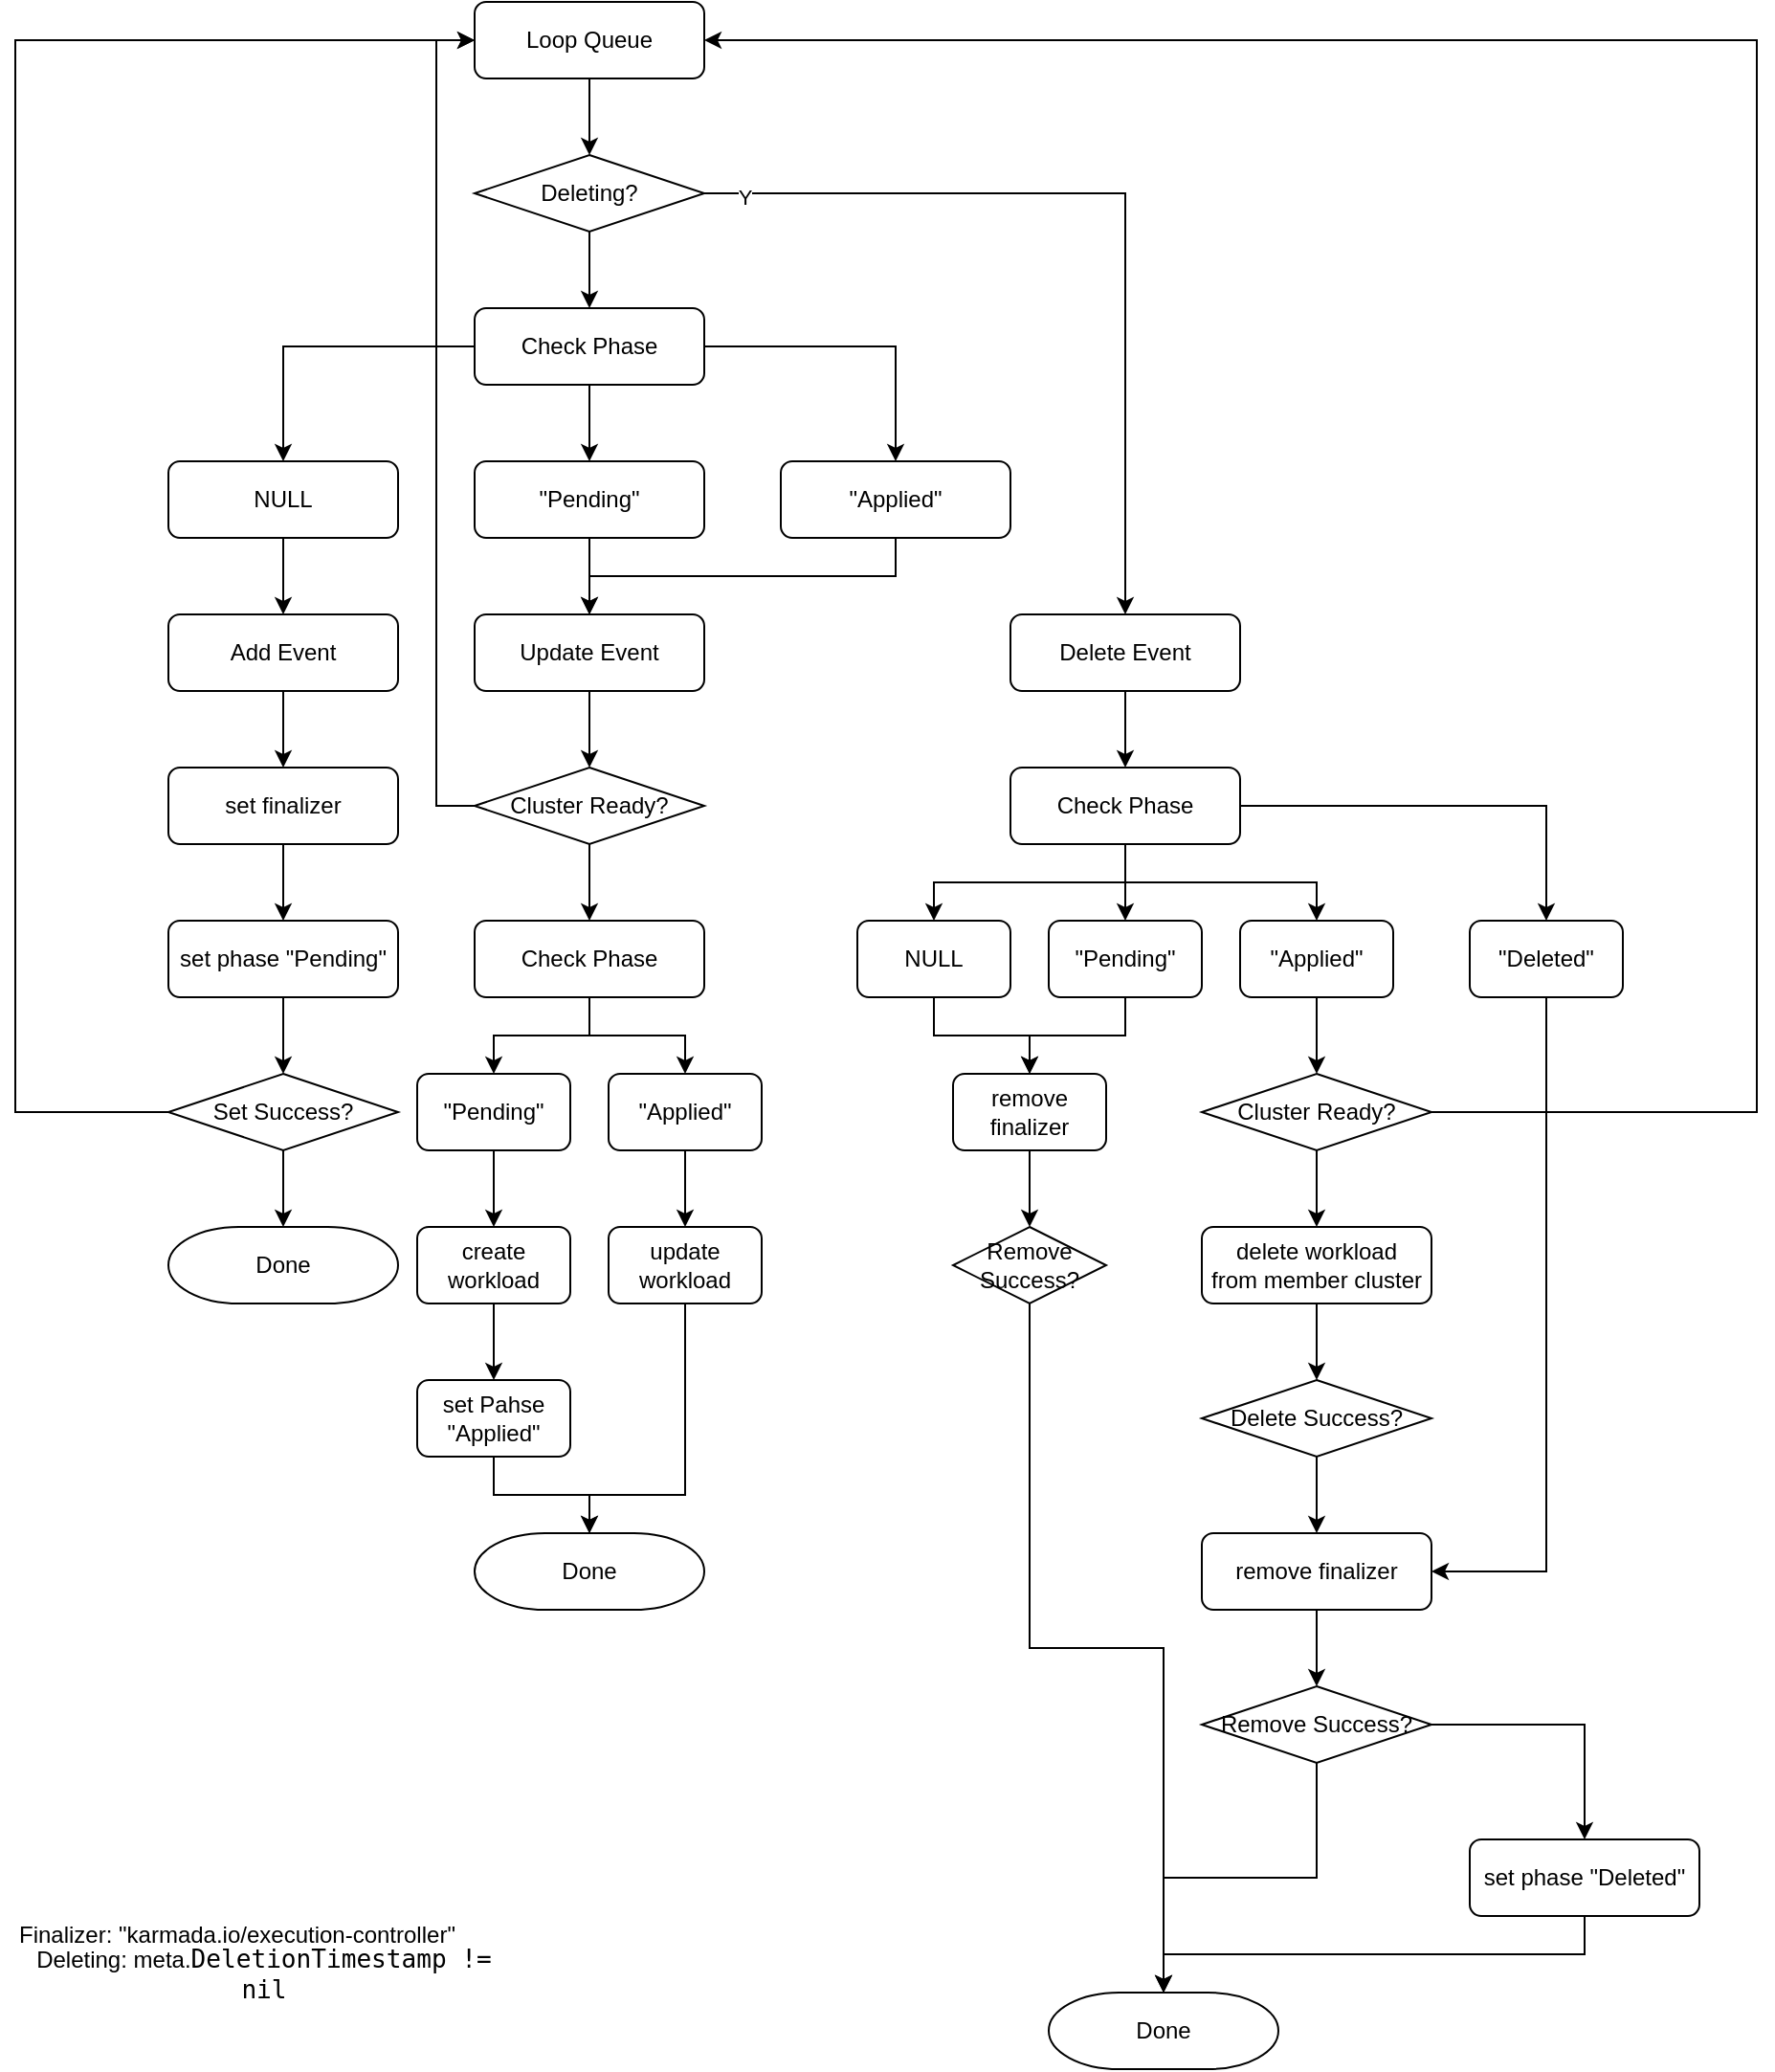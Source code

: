 <mxfile version="12.9.13" type="device"><diagram id="C5RBs43oDa-KdzZeNtuy" name="Page-1"><mxGraphModel dx="1634" dy="835" grid="1" gridSize="10" guides="1" tooltips="1" connect="1" arrows="1" fold="1" page="1" pageScale="1" pageWidth="827" pageHeight="1169" math="0" shadow="0"><root><mxCell id="WIyWlLk6GJQsqaUBKTNV-0"/><mxCell id="WIyWlLk6GJQsqaUBKTNV-1" parent="WIyWlLk6GJQsqaUBKTNV-0"/><mxCell id="we85i9qG4CUHrG2p9SjP-51" value="" style="edgeStyle=orthogonalEdgeStyle;rounded=0;orthogonalLoop=1;jettySize=auto;html=1;" edge="1" parent="WIyWlLk6GJQsqaUBKTNV-1" source="we85i9qG4CUHrG2p9SjP-1" target="we85i9qG4CUHrG2p9SjP-25"><mxGeometry relative="1" as="geometry"/></mxCell><mxCell id="we85i9qG4CUHrG2p9SjP-1" value="Loop Queue" style="rounded=1;whiteSpace=wrap;html=1;" vertex="1" parent="WIyWlLk6GJQsqaUBKTNV-1"><mxGeometry x="440" y="40" width="120" height="40" as="geometry"/></mxCell><mxCell id="we85i9qG4CUHrG2p9SjP-53" value="" style="edgeStyle=orthogonalEdgeStyle;rounded=0;orthogonalLoop=1;jettySize=auto;html=1;" edge="1" parent="WIyWlLk6GJQsqaUBKTNV-1" source="we85i9qG4CUHrG2p9SjP-2" target="we85i9qG4CUHrG2p9SjP-23"><mxGeometry relative="1" as="geometry"/></mxCell><mxCell id="we85i9qG4CUHrG2p9SjP-2" value="Add Event" style="rounded=1;whiteSpace=wrap;html=1;" vertex="1" parent="WIyWlLk6GJQsqaUBKTNV-1"><mxGeometry x="280" y="360" width="120" height="40" as="geometry"/></mxCell><mxCell id="we85i9qG4CUHrG2p9SjP-73" value="" style="edgeStyle=orthogonalEdgeStyle;rounded=0;orthogonalLoop=1;jettySize=auto;html=1;" edge="1" parent="WIyWlLk6GJQsqaUBKTNV-1" source="we85i9qG4CUHrG2p9SjP-3" target="we85i9qG4CUHrG2p9SjP-72"><mxGeometry relative="1" as="geometry"/></mxCell><mxCell id="we85i9qG4CUHrG2p9SjP-3" value="Update Event" style="rounded=1;whiteSpace=wrap;html=1;" vertex="1" parent="WIyWlLk6GJQsqaUBKTNV-1"><mxGeometry x="440" y="360" width="120" height="40" as="geometry"/></mxCell><mxCell id="we85i9qG4CUHrG2p9SjP-107" value="" style="edgeStyle=orthogonalEdgeStyle;rounded=0;orthogonalLoop=1;jettySize=auto;html=1;" edge="1" parent="WIyWlLk6GJQsqaUBKTNV-1" source="we85i9qG4CUHrG2p9SjP-4" target="we85i9qG4CUHrG2p9SjP-95"><mxGeometry relative="1" as="geometry"/></mxCell><mxCell id="we85i9qG4CUHrG2p9SjP-4" value="Delete Event" style="rounded=1;whiteSpace=wrap;html=1;" vertex="1" parent="WIyWlLk6GJQsqaUBKTNV-1"><mxGeometry x="720" y="360" width="120" height="40" as="geometry"/></mxCell><mxCell id="we85i9qG4CUHrG2p9SjP-7" value="" style="edgeStyle=orthogonalEdgeStyle;rounded=0;orthogonalLoop=1;jettySize=auto;html=1;" edge="1" parent="WIyWlLk6GJQsqaUBKTNV-1" source="we85i9qG4CUHrG2p9SjP-5" target="we85i9qG4CUHrG2p9SjP-6"><mxGeometry relative="1" as="geometry"/></mxCell><mxCell id="we85i9qG4CUHrG2p9SjP-121" style="edgeStyle=orthogonalEdgeStyle;rounded=0;orthogonalLoop=1;jettySize=auto;html=1;entryX=1;entryY=0.5;entryDx=0;entryDy=0;" edge="1" parent="WIyWlLk6GJQsqaUBKTNV-1" source="we85i9qG4CUHrG2p9SjP-5" target="we85i9qG4CUHrG2p9SjP-1"><mxGeometry relative="1" as="geometry"><Array as="points"><mxPoint x="1110" y="620"/><mxPoint x="1110" y="60"/></Array></mxGeometry></mxCell><mxCell id="we85i9qG4CUHrG2p9SjP-5" value="Cluster Ready?" style="strokeWidth=1;html=1;shape=mxgraph.flowchart.decision;whiteSpace=wrap;" vertex="1" parent="WIyWlLk6GJQsqaUBKTNV-1"><mxGeometry x="820" y="600" width="120" height="40" as="geometry"/></mxCell><mxCell id="we85i9qG4CUHrG2p9SjP-11" value="" style="edgeStyle=orthogonalEdgeStyle;rounded=0;orthogonalLoop=1;jettySize=auto;html=1;" edge="1" parent="WIyWlLk6GJQsqaUBKTNV-1" source="we85i9qG4CUHrG2p9SjP-6" target="we85i9qG4CUHrG2p9SjP-10"><mxGeometry relative="1" as="geometry"/></mxCell><mxCell id="we85i9qG4CUHrG2p9SjP-6" value="delete workload&lt;br&gt;from member cluster" style="rounded=1;whiteSpace=wrap;html=1;" vertex="1" parent="WIyWlLk6GJQsqaUBKTNV-1"><mxGeometry x="820" y="680" width="120" height="40" as="geometry"/></mxCell><mxCell id="we85i9qG4CUHrG2p9SjP-13" value="" style="edgeStyle=orthogonalEdgeStyle;rounded=0;orthogonalLoop=1;jettySize=auto;html=1;" edge="1" parent="WIyWlLk6GJQsqaUBKTNV-1" source="we85i9qG4CUHrG2p9SjP-10" target="we85i9qG4CUHrG2p9SjP-12"><mxGeometry relative="1" as="geometry"/></mxCell><mxCell id="we85i9qG4CUHrG2p9SjP-10" value="Delete Success?" style="strokeWidth=1;html=1;shape=mxgraph.flowchart.decision;whiteSpace=wrap;" vertex="1" parent="WIyWlLk6GJQsqaUBKTNV-1"><mxGeometry x="820" y="760" width="120" height="40" as="geometry"/></mxCell><mxCell id="we85i9qG4CUHrG2p9SjP-120" value="" style="edgeStyle=orthogonalEdgeStyle;rounded=0;orthogonalLoop=1;jettySize=auto;html=1;" edge="1" parent="WIyWlLk6GJQsqaUBKTNV-1" source="we85i9qG4CUHrG2p9SjP-12" target="we85i9qG4CUHrG2p9SjP-18"><mxGeometry relative="1" as="geometry"/></mxCell><mxCell id="we85i9qG4CUHrG2p9SjP-12" value="remove finalizer" style="rounded=1;whiteSpace=wrap;html=1;" vertex="1" parent="WIyWlLk6GJQsqaUBKTNV-1"><mxGeometry x="820" y="840" width="120" height="40" as="geometry"/></mxCell><mxCell id="we85i9qG4CUHrG2p9SjP-119" style="edgeStyle=orthogonalEdgeStyle;rounded=0;orthogonalLoop=1;jettySize=auto;html=1;entryX=0.5;entryY=0;entryDx=0;entryDy=0;entryPerimeter=0;" edge="1" parent="WIyWlLk6GJQsqaUBKTNV-1" source="we85i9qG4CUHrG2p9SjP-18" target="we85i9qG4CUHrG2p9SjP-102"><mxGeometry relative="1" as="geometry"/></mxCell><mxCell id="we85i9qG4CUHrG2p9SjP-123" style="edgeStyle=orthogonalEdgeStyle;rounded=0;orthogonalLoop=1;jettySize=auto;html=1;entryX=0.5;entryY=0;entryDx=0;entryDy=0;" edge="1" parent="WIyWlLk6GJQsqaUBKTNV-1" source="we85i9qG4CUHrG2p9SjP-18" target="we85i9qG4CUHrG2p9SjP-122"><mxGeometry relative="1" as="geometry"/></mxCell><mxCell id="we85i9qG4CUHrG2p9SjP-18" value="Remove Success?" style="strokeWidth=1;html=1;shape=mxgraph.flowchart.decision;whiteSpace=wrap;" vertex="1" parent="WIyWlLk6GJQsqaUBKTNV-1"><mxGeometry x="820" y="920" width="120" height="40" as="geometry"/></mxCell><mxCell id="we85i9qG4CUHrG2p9SjP-54" value="" style="edgeStyle=orthogonalEdgeStyle;rounded=0;orthogonalLoop=1;jettySize=auto;html=1;" edge="1" parent="WIyWlLk6GJQsqaUBKTNV-1" source="we85i9qG4CUHrG2p9SjP-23"><mxGeometry relative="1" as="geometry"><mxPoint x="340" y="520" as="targetPoint"/></mxGeometry></mxCell><mxCell id="we85i9qG4CUHrG2p9SjP-23" value="set finalizer" style="rounded=1;whiteSpace=wrap;html=1;" vertex="1" parent="WIyWlLk6GJQsqaUBKTNV-1"><mxGeometry x="280" y="440" width="120" height="40" as="geometry"/></mxCell><mxCell id="we85i9qG4CUHrG2p9SjP-24" value="Finalizer: &quot;karmada.io/execution-controller&quot;" style="text;html=1;strokeColor=none;fillColor=none;align=left;verticalAlign=middle;whiteSpace=wrap;rounded=0;fontStyle=0" vertex="1" parent="WIyWlLk6GJQsqaUBKTNV-1"><mxGeometry x="200" y="1040" width="320" height="20" as="geometry"/></mxCell><mxCell id="we85i9qG4CUHrG2p9SjP-39" style="edgeStyle=orthogonalEdgeStyle;rounded=0;orthogonalLoop=1;jettySize=auto;html=1;entryX=0.5;entryY=0;entryDx=0;entryDy=0;" edge="1" parent="WIyWlLk6GJQsqaUBKTNV-1" source="we85i9qG4CUHrG2p9SjP-25" target="we85i9qG4CUHrG2p9SjP-4"><mxGeometry relative="1" as="geometry"/></mxCell><mxCell id="we85i9qG4CUHrG2p9SjP-40" value="Y" style="edgeLabel;html=1;align=center;verticalAlign=middle;resizable=0;points=[];" vertex="1" connectable="0" parent="we85i9qG4CUHrG2p9SjP-39"><mxGeometry x="-0.904" y="-2" relative="1" as="geometry"><mxPoint as="offset"/></mxGeometry></mxCell><mxCell id="we85i9qG4CUHrG2p9SjP-43" style="edgeStyle=orthogonalEdgeStyle;rounded=0;orthogonalLoop=1;jettySize=auto;html=1;entryX=0.5;entryY=0;entryDx=0;entryDy=0;" edge="1" parent="WIyWlLk6GJQsqaUBKTNV-1" source="we85i9qG4CUHrG2p9SjP-25" target="we85i9qG4CUHrG2p9SjP-30"><mxGeometry relative="1" as="geometry"/></mxCell><mxCell id="we85i9qG4CUHrG2p9SjP-25" value="Deleting?" style="strokeWidth=1;html=1;shape=mxgraph.flowchart.decision;whiteSpace=wrap;" vertex="1" parent="WIyWlLk6GJQsqaUBKTNV-1"><mxGeometry x="440" y="120" width="120" height="40" as="geometry"/></mxCell><mxCell id="we85i9qG4CUHrG2p9SjP-48" style="edgeStyle=orthogonalEdgeStyle;rounded=0;orthogonalLoop=1;jettySize=auto;html=1;entryX=0.5;entryY=0;entryDx=0;entryDy=0;" edge="1" parent="WIyWlLk6GJQsqaUBKTNV-1" source="we85i9qG4CUHrG2p9SjP-30" target="we85i9qG4CUHrG2p9SjP-36"><mxGeometry relative="1" as="geometry"/></mxCell><mxCell id="we85i9qG4CUHrG2p9SjP-49" value="" style="edgeStyle=orthogonalEdgeStyle;rounded=0;orthogonalLoop=1;jettySize=auto;html=1;" edge="1" parent="WIyWlLk6GJQsqaUBKTNV-1" source="we85i9qG4CUHrG2p9SjP-30" target="we85i9qG4CUHrG2p9SjP-37"><mxGeometry relative="1" as="geometry"/></mxCell><mxCell id="we85i9qG4CUHrG2p9SjP-50" style="edgeStyle=orthogonalEdgeStyle;rounded=0;orthogonalLoop=1;jettySize=auto;html=1;entryX=0.5;entryY=0;entryDx=0;entryDy=0;" edge="1" parent="WIyWlLk6GJQsqaUBKTNV-1" source="we85i9qG4CUHrG2p9SjP-30" target="we85i9qG4CUHrG2p9SjP-38"><mxGeometry relative="1" as="geometry"/></mxCell><mxCell id="we85i9qG4CUHrG2p9SjP-30" value="Check Phase" style="rounded=1;whiteSpace=wrap;html=1;" vertex="1" parent="WIyWlLk6GJQsqaUBKTNV-1"><mxGeometry x="440" y="200" width="120" height="40" as="geometry"/></mxCell><mxCell id="we85i9qG4CUHrG2p9SjP-35" value="Deleting: meta.&lt;span style=&quot;font-family: &amp;#34;consolas&amp;#34; , monospace ; font-size: 9.8pt&quot;&gt;DeletionTimestamp != nil&lt;/span&gt;" style="text;html=1;strokeColor=none;fillColor=none;align=center;verticalAlign=middle;whiteSpace=wrap;rounded=0;" vertex="1" parent="WIyWlLk6GJQsqaUBKTNV-1"><mxGeometry x="200" y="1060" width="260" height="20" as="geometry"/></mxCell><mxCell id="we85i9qG4CUHrG2p9SjP-44" style="edgeStyle=orthogonalEdgeStyle;rounded=0;orthogonalLoop=1;jettySize=auto;html=1;entryX=0.5;entryY=0;entryDx=0;entryDy=0;" edge="1" parent="WIyWlLk6GJQsqaUBKTNV-1" source="we85i9qG4CUHrG2p9SjP-36" target="we85i9qG4CUHrG2p9SjP-2"><mxGeometry relative="1" as="geometry"/></mxCell><mxCell id="we85i9qG4CUHrG2p9SjP-36" value="NULL" style="rounded=1;whiteSpace=wrap;html=1;" vertex="1" parent="WIyWlLk6GJQsqaUBKTNV-1"><mxGeometry x="280" y="280" width="120" height="40" as="geometry"/></mxCell><mxCell id="we85i9qG4CUHrG2p9SjP-45" style="edgeStyle=orthogonalEdgeStyle;rounded=0;orthogonalLoop=1;jettySize=auto;html=1;entryX=0.5;entryY=0;entryDx=0;entryDy=0;" edge="1" parent="WIyWlLk6GJQsqaUBKTNV-1" source="we85i9qG4CUHrG2p9SjP-37" target="we85i9qG4CUHrG2p9SjP-3"><mxGeometry relative="1" as="geometry"/></mxCell><mxCell id="we85i9qG4CUHrG2p9SjP-37" value="&quot;Pending&quot;" style="rounded=1;whiteSpace=wrap;html=1;" vertex="1" parent="WIyWlLk6GJQsqaUBKTNV-1"><mxGeometry x="440" y="280" width="120" height="40" as="geometry"/></mxCell><mxCell id="we85i9qG4CUHrG2p9SjP-52" style="edgeStyle=orthogonalEdgeStyle;rounded=0;orthogonalLoop=1;jettySize=auto;html=1;entryX=0.5;entryY=0;entryDx=0;entryDy=0;" edge="1" parent="WIyWlLk6GJQsqaUBKTNV-1" source="we85i9qG4CUHrG2p9SjP-38" target="we85i9qG4CUHrG2p9SjP-3"><mxGeometry relative="1" as="geometry"><Array as="points"><mxPoint x="660" y="340"/><mxPoint x="500" y="340"/></Array></mxGeometry></mxCell><mxCell id="we85i9qG4CUHrG2p9SjP-38" value="&quot;Applied&quot;" style="rounded=1;whiteSpace=wrap;html=1;" vertex="1" parent="WIyWlLk6GJQsqaUBKTNV-1"><mxGeometry x="600" y="280" width="120" height="40" as="geometry"/></mxCell><mxCell id="we85i9qG4CUHrG2p9SjP-68" value="" style="edgeStyle=orthogonalEdgeStyle;rounded=0;orthogonalLoop=1;jettySize=auto;html=1;" edge="1" parent="WIyWlLk6GJQsqaUBKTNV-1" source="we85i9qG4CUHrG2p9SjP-59" target="we85i9qG4CUHrG2p9SjP-67"><mxGeometry relative="1" as="geometry"/></mxCell><mxCell id="we85i9qG4CUHrG2p9SjP-59" value="set phase &quot;Pending&quot;" style="rounded=1;whiteSpace=wrap;html=1;" vertex="1" parent="WIyWlLk6GJQsqaUBKTNV-1"><mxGeometry x="280" y="520" width="120" height="40" as="geometry"/></mxCell><mxCell id="we85i9qG4CUHrG2p9SjP-69" style="edgeStyle=orthogonalEdgeStyle;rounded=0;orthogonalLoop=1;jettySize=auto;html=1;entryX=0;entryY=0.5;entryDx=0;entryDy=0;" edge="1" parent="WIyWlLk6GJQsqaUBKTNV-1" source="we85i9qG4CUHrG2p9SjP-67" target="we85i9qG4CUHrG2p9SjP-1"><mxGeometry relative="1" as="geometry"><Array as="points"><mxPoint x="200" y="620"/><mxPoint x="200" y="60"/></Array></mxGeometry></mxCell><mxCell id="we85i9qG4CUHrG2p9SjP-71" value="" style="edgeStyle=orthogonalEdgeStyle;rounded=0;orthogonalLoop=1;jettySize=auto;html=1;" edge="1" parent="WIyWlLk6GJQsqaUBKTNV-1" source="we85i9qG4CUHrG2p9SjP-67" target="we85i9qG4CUHrG2p9SjP-70"><mxGeometry relative="1" as="geometry"/></mxCell><mxCell id="we85i9qG4CUHrG2p9SjP-67" value="Set Success?" style="strokeWidth=1;html=1;shape=mxgraph.flowchart.decision;whiteSpace=wrap;" vertex="1" parent="WIyWlLk6GJQsqaUBKTNV-1"><mxGeometry x="280" y="600" width="120" height="40" as="geometry"/></mxCell><mxCell id="we85i9qG4CUHrG2p9SjP-70" value="Done" style="strokeWidth=1;html=1;shape=mxgraph.flowchart.terminator;whiteSpace=wrap;align=center;" vertex="1" parent="WIyWlLk6GJQsqaUBKTNV-1"><mxGeometry x="280" y="680" width="120" height="40" as="geometry"/></mxCell><mxCell id="we85i9qG4CUHrG2p9SjP-76" style="edgeStyle=orthogonalEdgeStyle;rounded=0;orthogonalLoop=1;jettySize=auto;html=1;entryX=0;entryY=0.5;entryDx=0;entryDy=0;" edge="1" parent="WIyWlLk6GJQsqaUBKTNV-1" source="we85i9qG4CUHrG2p9SjP-72" target="we85i9qG4CUHrG2p9SjP-1"><mxGeometry relative="1" as="geometry"><Array as="points"><mxPoint x="420" y="460"/><mxPoint x="420" y="60"/></Array></mxGeometry></mxCell><mxCell id="we85i9qG4CUHrG2p9SjP-79" value="" style="edgeStyle=orthogonalEdgeStyle;rounded=0;orthogonalLoop=1;jettySize=auto;html=1;" edge="1" parent="WIyWlLk6GJQsqaUBKTNV-1" source="we85i9qG4CUHrG2p9SjP-72" target="we85i9qG4CUHrG2p9SjP-74"><mxGeometry relative="1" as="geometry"/></mxCell><mxCell id="we85i9qG4CUHrG2p9SjP-72" value="Cluster Ready?" style="strokeWidth=1;html=1;shape=mxgraph.flowchart.decision;whiteSpace=wrap;" vertex="1" parent="WIyWlLk6GJQsqaUBKTNV-1"><mxGeometry x="440" y="440" width="120" height="40" as="geometry"/></mxCell><mxCell id="we85i9qG4CUHrG2p9SjP-80" style="edgeStyle=orthogonalEdgeStyle;rounded=0;orthogonalLoop=1;jettySize=auto;html=1;entryX=0.5;entryY=0;entryDx=0;entryDy=0;" edge="1" parent="WIyWlLk6GJQsqaUBKTNV-1" source="we85i9qG4CUHrG2p9SjP-74" target="we85i9qG4CUHrG2p9SjP-77"><mxGeometry relative="1" as="geometry"/></mxCell><mxCell id="we85i9qG4CUHrG2p9SjP-81" style="edgeStyle=orthogonalEdgeStyle;rounded=0;orthogonalLoop=1;jettySize=auto;html=1;entryX=0.5;entryY=0;entryDx=0;entryDy=0;" edge="1" parent="WIyWlLk6GJQsqaUBKTNV-1" source="we85i9qG4CUHrG2p9SjP-74" target="we85i9qG4CUHrG2p9SjP-78"><mxGeometry relative="1" as="geometry"/></mxCell><mxCell id="we85i9qG4CUHrG2p9SjP-74" value="Check Phase" style="rounded=1;whiteSpace=wrap;html=1;" vertex="1" parent="WIyWlLk6GJQsqaUBKTNV-1"><mxGeometry x="440" y="520" width="120" height="40" as="geometry"/></mxCell><mxCell id="we85i9qG4CUHrG2p9SjP-86" value="" style="edgeStyle=orthogonalEdgeStyle;rounded=0;orthogonalLoop=1;jettySize=auto;html=1;" edge="1" parent="WIyWlLk6GJQsqaUBKTNV-1" source="we85i9qG4CUHrG2p9SjP-77" target="we85i9qG4CUHrG2p9SjP-84"><mxGeometry relative="1" as="geometry"/></mxCell><mxCell id="we85i9qG4CUHrG2p9SjP-77" value="&quot;Pending&quot;" style="rounded=1;whiteSpace=wrap;html=1;" vertex="1" parent="WIyWlLk6GJQsqaUBKTNV-1"><mxGeometry x="410" y="600" width="80" height="40" as="geometry"/></mxCell><mxCell id="we85i9qG4CUHrG2p9SjP-142" value="" style="edgeStyle=orthogonalEdgeStyle;rounded=0;orthogonalLoop=1;jettySize=auto;html=1;fontColor=#000000;" edge="1" parent="WIyWlLk6GJQsqaUBKTNV-1" source="we85i9qG4CUHrG2p9SjP-78" target="we85i9qG4CUHrG2p9SjP-90"><mxGeometry relative="1" as="geometry"/></mxCell><mxCell id="we85i9qG4CUHrG2p9SjP-78" value="&quot;Applied&quot;" style="rounded=1;whiteSpace=wrap;html=1;" vertex="1" parent="WIyWlLk6GJQsqaUBKTNV-1"><mxGeometry x="510" y="600" width="80" height="40" as="geometry"/></mxCell><mxCell id="we85i9qG4CUHrG2p9SjP-87" value="" style="edgeStyle=orthogonalEdgeStyle;rounded=0;orthogonalLoop=1;jettySize=auto;html=1;" edge="1" parent="WIyWlLk6GJQsqaUBKTNV-1" source="we85i9qG4CUHrG2p9SjP-84" target="we85i9qG4CUHrG2p9SjP-85"><mxGeometry relative="1" as="geometry"/></mxCell><mxCell id="we85i9qG4CUHrG2p9SjP-84" value="create workload" style="rounded=1;whiteSpace=wrap;html=1;" vertex="1" parent="WIyWlLk6GJQsqaUBKTNV-1"><mxGeometry x="410" y="680" width="80" height="40" as="geometry"/></mxCell><mxCell id="we85i9qG4CUHrG2p9SjP-94" style="edgeStyle=orthogonalEdgeStyle;rounded=0;orthogonalLoop=1;jettySize=auto;html=1;entryX=0.5;entryY=0;entryDx=0;entryDy=0;entryPerimeter=0;" edge="1" parent="WIyWlLk6GJQsqaUBKTNV-1" source="we85i9qG4CUHrG2p9SjP-85" target="we85i9qG4CUHrG2p9SjP-92"><mxGeometry relative="1" as="geometry"/></mxCell><mxCell id="we85i9qG4CUHrG2p9SjP-85" value="set Pahse &quot;Applied&quot;" style="rounded=1;whiteSpace=wrap;html=1;fontColor=#000000;" vertex="1" parent="WIyWlLk6GJQsqaUBKTNV-1"><mxGeometry x="410" y="760" width="80" height="40" as="geometry"/></mxCell><mxCell id="we85i9qG4CUHrG2p9SjP-141" style="edgeStyle=orthogonalEdgeStyle;rounded=0;orthogonalLoop=1;jettySize=auto;html=1;entryX=0.5;entryY=0;entryDx=0;entryDy=0;entryPerimeter=0;fontColor=#000000;" edge="1" parent="WIyWlLk6GJQsqaUBKTNV-1" source="we85i9qG4CUHrG2p9SjP-90" target="we85i9qG4CUHrG2p9SjP-92"><mxGeometry relative="1" as="geometry"><Array as="points"><mxPoint x="550" y="820"/><mxPoint x="500" y="820"/></Array></mxGeometry></mxCell><mxCell id="we85i9qG4CUHrG2p9SjP-90" value="update workload" style="rounded=1;whiteSpace=wrap;html=1;" vertex="1" parent="WIyWlLk6GJQsqaUBKTNV-1"><mxGeometry x="510" y="680" width="80" height="40" as="geometry"/></mxCell><mxCell id="we85i9qG4CUHrG2p9SjP-92" value="Done" style="strokeWidth=1;html=1;shape=mxgraph.flowchart.terminator;whiteSpace=wrap;align=center;" vertex="1" parent="WIyWlLk6GJQsqaUBKTNV-1"><mxGeometry x="440" y="840" width="120" height="40" as="geometry"/></mxCell><mxCell id="we85i9qG4CUHrG2p9SjP-110" style="edgeStyle=orthogonalEdgeStyle;rounded=0;orthogonalLoop=1;jettySize=auto;html=1;entryX=0.5;entryY=0;entryDx=0;entryDy=0;" edge="1" parent="WIyWlLk6GJQsqaUBKTNV-1" source="we85i9qG4CUHrG2p9SjP-95" target="we85i9qG4CUHrG2p9SjP-98"><mxGeometry relative="1" as="geometry"/></mxCell><mxCell id="we85i9qG4CUHrG2p9SjP-111" value="" style="edgeStyle=orthogonalEdgeStyle;rounded=0;orthogonalLoop=1;jettySize=auto;html=1;" edge="1" parent="WIyWlLk6GJQsqaUBKTNV-1" source="we85i9qG4CUHrG2p9SjP-95" target="we85i9qG4CUHrG2p9SjP-96"><mxGeometry relative="1" as="geometry"/></mxCell><mxCell id="we85i9qG4CUHrG2p9SjP-112" style="edgeStyle=orthogonalEdgeStyle;rounded=0;orthogonalLoop=1;jettySize=auto;html=1;entryX=0.5;entryY=0;entryDx=0;entryDy=0;" edge="1" parent="WIyWlLk6GJQsqaUBKTNV-1" source="we85i9qG4CUHrG2p9SjP-95" target="we85i9qG4CUHrG2p9SjP-97"><mxGeometry relative="1" as="geometry"/></mxCell><mxCell id="we85i9qG4CUHrG2p9SjP-131" style="edgeStyle=orthogonalEdgeStyle;rounded=0;orthogonalLoop=1;jettySize=auto;html=1;entryX=0.5;entryY=0;entryDx=0;entryDy=0;" edge="1" parent="WIyWlLk6GJQsqaUBKTNV-1" source="we85i9qG4CUHrG2p9SjP-95" target="we85i9qG4CUHrG2p9SjP-127"><mxGeometry relative="1" as="geometry"/></mxCell><mxCell id="we85i9qG4CUHrG2p9SjP-95" value="Check Phase" style="rounded=1;whiteSpace=wrap;html=1;" vertex="1" parent="WIyWlLk6GJQsqaUBKTNV-1"><mxGeometry x="720" y="440" width="120" height="40" as="geometry"/></mxCell><mxCell id="we85i9qG4CUHrG2p9SjP-106" style="edgeStyle=orthogonalEdgeStyle;rounded=0;orthogonalLoop=1;jettySize=auto;html=1;entryX=0.5;entryY=0;entryDx=0;entryDy=0;" edge="1" parent="WIyWlLk6GJQsqaUBKTNV-1" source="we85i9qG4CUHrG2p9SjP-96" target="we85i9qG4CUHrG2p9SjP-99"><mxGeometry relative="1" as="geometry"/></mxCell><mxCell id="we85i9qG4CUHrG2p9SjP-96" value="&quot;Pending&quot;" style="rounded=1;whiteSpace=wrap;html=1;" vertex="1" parent="WIyWlLk6GJQsqaUBKTNV-1"><mxGeometry x="740" y="520" width="80" height="40" as="geometry"/></mxCell><mxCell id="we85i9qG4CUHrG2p9SjP-114" value="" style="edgeStyle=orthogonalEdgeStyle;rounded=0;orthogonalLoop=1;jettySize=auto;html=1;" edge="1" parent="WIyWlLk6GJQsqaUBKTNV-1" source="we85i9qG4CUHrG2p9SjP-97" target="we85i9qG4CUHrG2p9SjP-5"><mxGeometry relative="1" as="geometry"/></mxCell><mxCell id="we85i9qG4CUHrG2p9SjP-97" value="&quot;Applied&quot;" style="rounded=1;whiteSpace=wrap;html=1;" vertex="1" parent="WIyWlLk6GJQsqaUBKTNV-1"><mxGeometry x="840" y="520" width="80" height="40" as="geometry"/></mxCell><mxCell id="we85i9qG4CUHrG2p9SjP-105" style="edgeStyle=orthogonalEdgeStyle;rounded=0;orthogonalLoop=1;jettySize=auto;html=1;entryX=0.5;entryY=0;entryDx=0;entryDy=0;" edge="1" parent="WIyWlLk6GJQsqaUBKTNV-1" source="we85i9qG4CUHrG2p9SjP-98" target="we85i9qG4CUHrG2p9SjP-99"><mxGeometry relative="1" as="geometry"/></mxCell><mxCell id="we85i9qG4CUHrG2p9SjP-98" value="NULL" style="rounded=1;whiteSpace=wrap;html=1;" vertex="1" parent="WIyWlLk6GJQsqaUBKTNV-1"><mxGeometry x="640" y="520" width="80" height="40" as="geometry"/></mxCell><mxCell id="we85i9qG4CUHrG2p9SjP-115" value="" style="edgeStyle=orthogonalEdgeStyle;rounded=0;orthogonalLoop=1;jettySize=auto;html=1;" edge="1" parent="WIyWlLk6GJQsqaUBKTNV-1" source="we85i9qG4CUHrG2p9SjP-99" target="we85i9qG4CUHrG2p9SjP-101"><mxGeometry relative="1" as="geometry"/></mxCell><mxCell id="we85i9qG4CUHrG2p9SjP-99" value="remove finalizer" style="rounded=1;whiteSpace=wrap;html=1;" vertex="1" parent="WIyWlLk6GJQsqaUBKTNV-1"><mxGeometry x="690" y="600" width="80" height="40" as="geometry"/></mxCell><mxCell id="we85i9qG4CUHrG2p9SjP-118" style="edgeStyle=orthogonalEdgeStyle;rounded=0;orthogonalLoop=1;jettySize=auto;html=1;entryX=0.5;entryY=0;entryDx=0;entryDy=0;entryPerimeter=0;" edge="1" parent="WIyWlLk6GJQsqaUBKTNV-1" source="we85i9qG4CUHrG2p9SjP-101" target="we85i9qG4CUHrG2p9SjP-102"><mxGeometry relative="1" as="geometry"/></mxCell><mxCell id="we85i9qG4CUHrG2p9SjP-101" value="Remove Success?" style="strokeWidth=1;html=1;shape=mxgraph.flowchart.decision;whiteSpace=wrap;" vertex="1" parent="WIyWlLk6GJQsqaUBKTNV-1"><mxGeometry x="690" y="680" width="80" height="40" as="geometry"/></mxCell><mxCell id="we85i9qG4CUHrG2p9SjP-102" value="Done" style="strokeWidth=1;html=1;shape=mxgraph.flowchart.terminator;whiteSpace=wrap;align=center;" vertex="1" parent="WIyWlLk6GJQsqaUBKTNV-1"><mxGeometry x="740" y="1080" width="120" height="40" as="geometry"/></mxCell><mxCell id="we85i9qG4CUHrG2p9SjP-126" style="edgeStyle=orthogonalEdgeStyle;rounded=0;orthogonalLoop=1;jettySize=auto;html=1;entryX=0.5;entryY=0;entryDx=0;entryDy=0;entryPerimeter=0;" edge="1" parent="WIyWlLk6GJQsqaUBKTNV-1" source="we85i9qG4CUHrG2p9SjP-122" target="we85i9qG4CUHrG2p9SjP-102"><mxGeometry relative="1" as="geometry"><Array as="points"><mxPoint x="1020" y="1060"/><mxPoint x="800" y="1060"/></Array></mxGeometry></mxCell><mxCell id="we85i9qG4CUHrG2p9SjP-122" value="set phase &quot;Deleted&quot;" style="rounded=1;whiteSpace=wrap;html=1;" vertex="1" parent="WIyWlLk6GJQsqaUBKTNV-1"><mxGeometry x="960" y="1000" width="120" height="40" as="geometry"/></mxCell><mxCell id="we85i9qG4CUHrG2p9SjP-128" style="edgeStyle=orthogonalEdgeStyle;rounded=0;orthogonalLoop=1;jettySize=auto;html=1;entryX=1;entryY=0.5;entryDx=0;entryDy=0;" edge="1" parent="WIyWlLk6GJQsqaUBKTNV-1" source="we85i9qG4CUHrG2p9SjP-127" target="we85i9qG4CUHrG2p9SjP-12"><mxGeometry relative="1" as="geometry"><Array as="points"><mxPoint x="1000" y="860"/></Array></mxGeometry></mxCell><mxCell id="we85i9qG4CUHrG2p9SjP-127" value="&quot;Deleted&quot;" style="rounded=1;whiteSpace=wrap;html=1;" vertex="1" parent="WIyWlLk6GJQsqaUBKTNV-1"><mxGeometry x="960" y="520" width="80" height="40" as="geometry"/></mxCell></root></mxGraphModel></diagram></mxfile>
